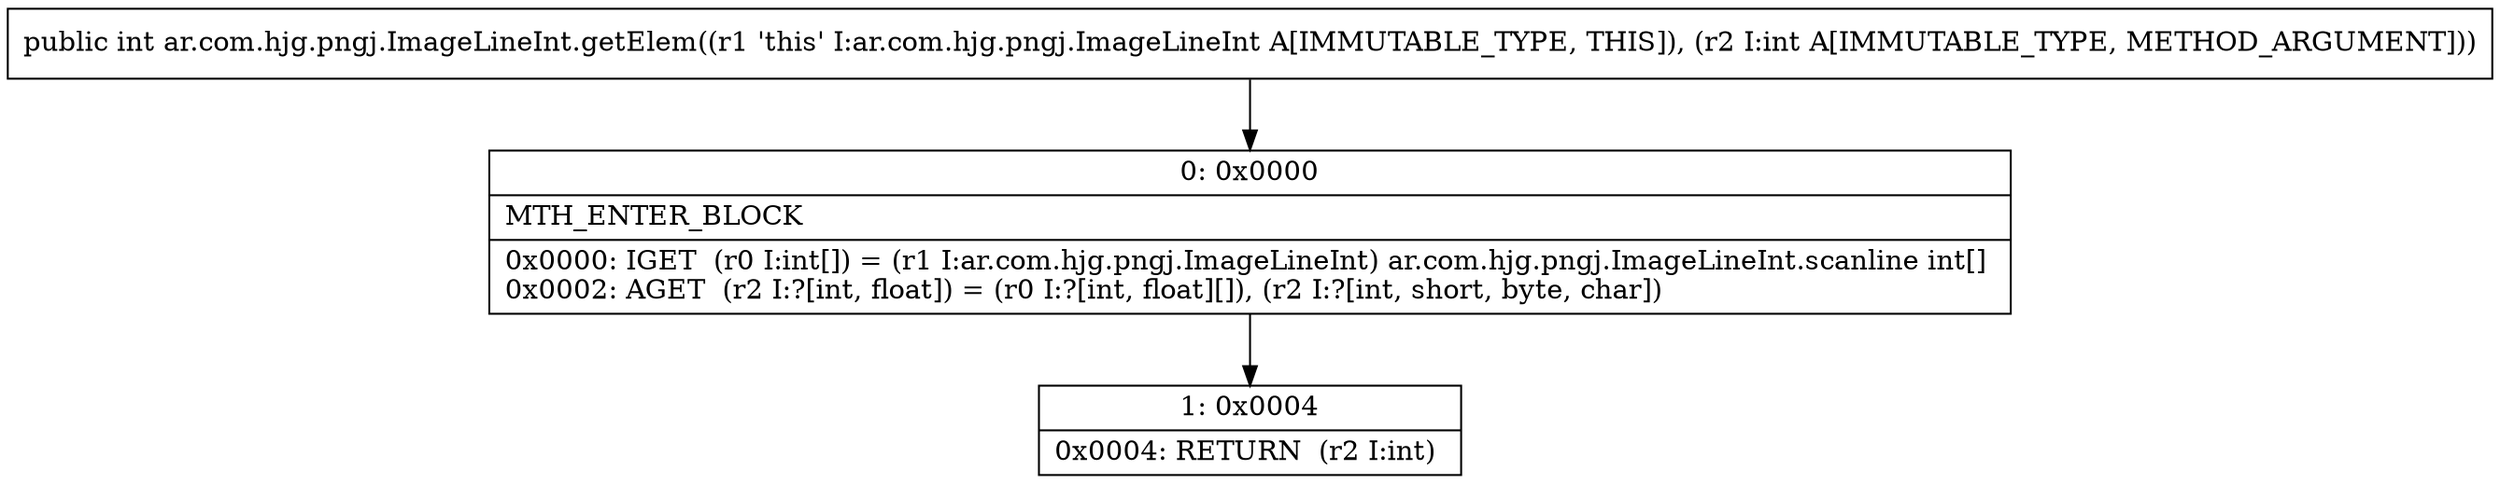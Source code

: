 digraph "CFG forar.com.hjg.pngj.ImageLineInt.getElem(I)I" {
Node_0 [shape=record,label="{0\:\ 0x0000|MTH_ENTER_BLOCK\l|0x0000: IGET  (r0 I:int[]) = (r1 I:ar.com.hjg.pngj.ImageLineInt) ar.com.hjg.pngj.ImageLineInt.scanline int[] \l0x0002: AGET  (r2 I:?[int, float]) = (r0 I:?[int, float][]), (r2 I:?[int, short, byte, char]) \l}"];
Node_1 [shape=record,label="{1\:\ 0x0004|0x0004: RETURN  (r2 I:int) \l}"];
MethodNode[shape=record,label="{public int ar.com.hjg.pngj.ImageLineInt.getElem((r1 'this' I:ar.com.hjg.pngj.ImageLineInt A[IMMUTABLE_TYPE, THIS]), (r2 I:int A[IMMUTABLE_TYPE, METHOD_ARGUMENT])) }"];
MethodNode -> Node_0;
Node_0 -> Node_1;
}

